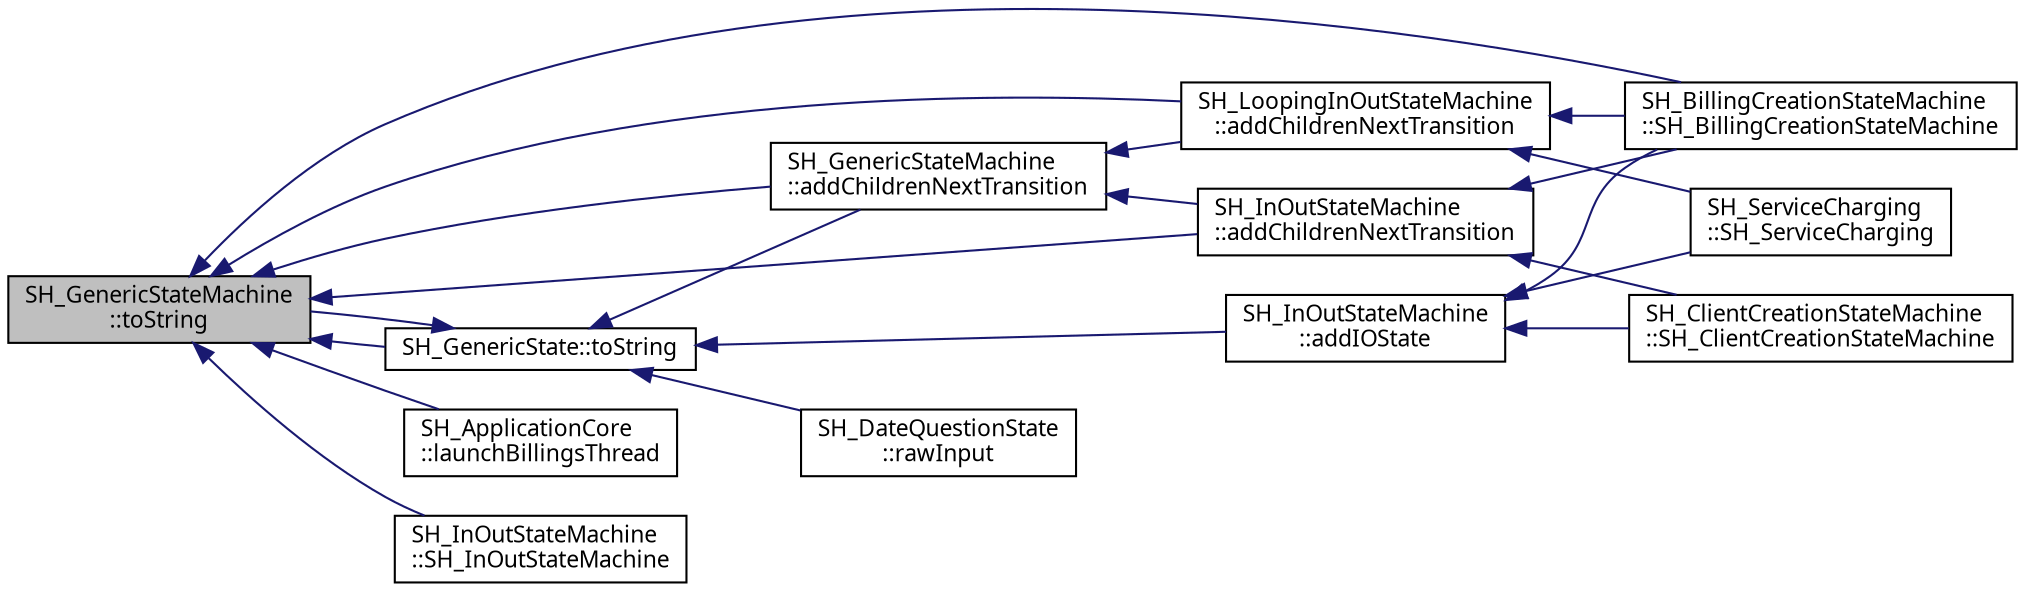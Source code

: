 digraph "SH_GenericStateMachine::toString"
{
 // INTERACTIVE_SVG=YES
  bgcolor="transparent";
  edge [fontname="Verdana",fontsize="11",labelfontname="Verdana",labelfontsize="11"];
  node [fontname="Verdana",fontsize="11",shape=record];
  rankdir="LR";
  Node1 [label="SH_GenericStateMachine\l::toString",height=0.2,width=0.4,color="black", fillcolor="grey75", style="filled" fontcolor="black"];
  Node1 -> Node2 [dir="back",color="midnightblue",fontsize="11",style="solid",fontname="Verdana"];
  Node2 [label="SH_GenericStateMachine\l::addChildrenNextTransition",height=0.2,width=0.4,color="black",URL="$classSH__GenericStateMachine.html#a16d844020bc26480bd81d6b794c8364c"];
  Node2 -> Node3 [dir="back",color="midnightblue",fontsize="11",style="solid",fontname="Verdana"];
  Node3 [label="SH_LoopingInOutStateMachine\l::addChildrenNextTransition",height=0.2,width=0.4,color="black",URL="$classSH__LoopingInOutStateMachine.html#abfae9f47019379f270496de46845c729"];
  Node3 -> Node4 [dir="back",color="midnightblue",fontsize="11",style="solid",fontname="Verdana"];
  Node4 [label="SH_BillingCreationStateMachine\l::SH_BillingCreationStateMachine",height=0.2,width=0.4,color="black",URL="$classSH__BillingCreationStateMachine.html#ad62b77fa4aeafe200056ff3974562f83",tooltip="SH_BillingCreationStateMachine. "];
  Node3 -> Node5 [dir="back",color="midnightblue",fontsize="11",style="solid",fontname="Verdana"];
  Node5 [label="SH_ServiceCharging\l::SH_ServiceCharging",height=0.2,width=0.4,color="black",URL="$classSH__ServiceCharging.html#afa5273d046049b1c2b020a6a19a8290b",tooltip="SH_ServiceCharging. "];
  Node2 -> Node6 [dir="back",color="midnightblue",fontsize="11",style="solid",fontname="Verdana"];
  Node6 [label="SH_InOutStateMachine\l::addChildrenNextTransition",height=0.2,width=0.4,color="black",URL="$classSH__InOutStateMachine.html#aa78420f8778d7777809aad77eb8473b4"];
  Node6 -> Node4 [dir="back",color="midnightblue",fontsize="11",style="solid",fontname="Verdana"];
  Node6 -> Node7 [dir="back",color="midnightblue",fontsize="11",style="solid",fontname="Verdana"];
  Node7 [label="SH_ClientCreationStateMachine\l::SH_ClientCreationStateMachine",height=0.2,width=0.4,color="black",URL="$classSH__ClientCreationStateMachine.html#a0b406b0f404c0fd33bf35be8ce0cc811"];
  Node1 -> Node3 [dir="back",color="midnightblue",fontsize="11",style="solid",fontname="Verdana"];
  Node1 -> Node6 [dir="back",color="midnightblue",fontsize="11",style="solid",fontname="Verdana"];
  Node1 -> Node8 [dir="back",color="midnightblue",fontsize="11",style="solid",fontname="Verdana"];
  Node8 [label="SH_ApplicationCore\l::launchBillingsThread",height=0.2,width=0.4,color="black",URL="$classSH__ApplicationCore.html#aa0777211696005ec89b2effe06190c3b"];
  Node1 -> Node4 [dir="back",color="midnightblue",fontsize="11",style="solid",fontname="Verdana"];
  Node1 -> Node9 [dir="back",color="midnightblue",fontsize="11",style="solid",fontname="Verdana"];
  Node9 [label="SH_InOutStateMachine\l::SH_InOutStateMachine",height=0.2,width=0.4,color="black",URL="$classSH__InOutStateMachine.html#abd780037922920c674b43d80c2b50d16"];
  Node1 -> Node10 [dir="back",color="midnightblue",fontsize="11",style="solid",fontname="Verdana"];
  Node10 [label="SH_GenericState::toString",height=0.2,width=0.4,color="black",URL="$classSH__GenericState.html#a7779babbb40f3f8faa71112204d9804f"];
  Node10 -> Node2 [dir="back",color="midnightblue",fontsize="11",style="solid",fontname="Verdana"];
  Node10 -> Node11 [dir="back",color="midnightblue",fontsize="11",style="solid",fontname="Verdana"];
  Node11 [label="SH_InOutStateMachine\l::addIOState",height=0.2,width=0.4,color="black",URL="$classSH__InOutStateMachine.html#a2528cffddbe6f98c32ebef41423c0118"];
  Node11 -> Node4 [dir="back",color="midnightblue",fontsize="11",style="solid",fontname="Verdana"];
  Node11 -> Node7 [dir="back",color="midnightblue",fontsize="11",style="solid",fontname="Verdana"];
  Node11 -> Node5 [dir="back",color="midnightblue",fontsize="11",style="solid",fontname="Verdana"];
  Node10 -> Node12 [dir="back",color="midnightblue",fontsize="11",style="solid",fontname="Verdana"];
  Node12 [label="SH_DateQuestionState\l::rawInput",height=0.2,width=0.4,color="black",URL="$classSH__DateQuestionState.html#a71917e94cb9ce692f916a848bc8c8892"];
  Node10 -> Node1 [dir="back",color="midnightblue",fontsize="11",style="solid",fontname="Verdana"];
}
